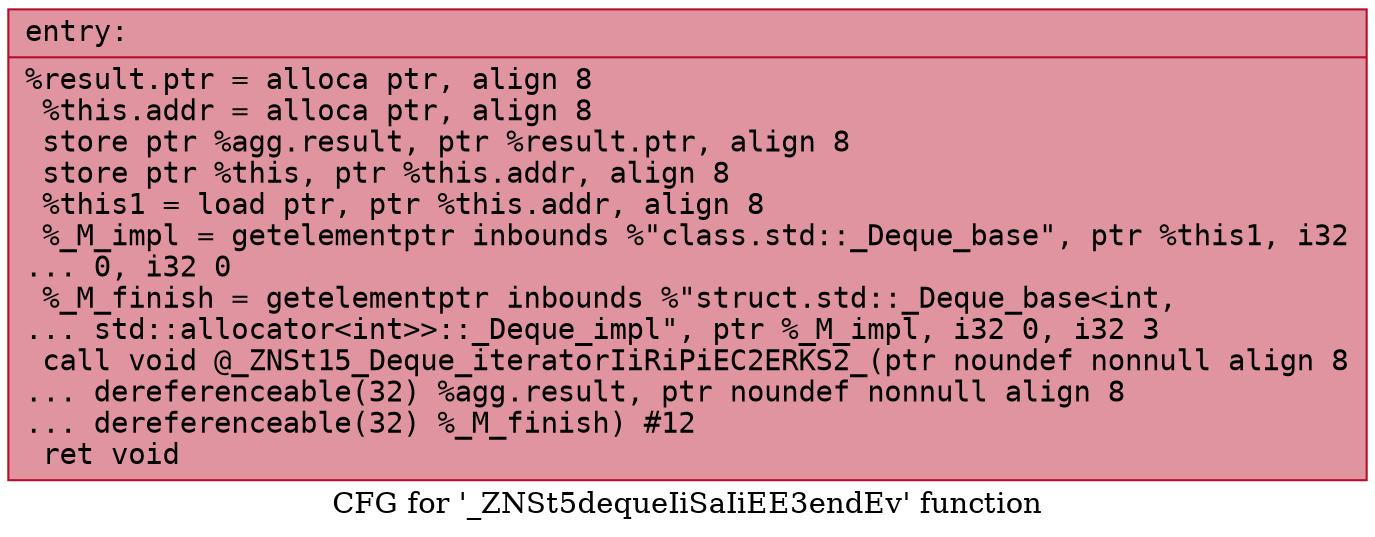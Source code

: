 digraph "CFG for '_ZNSt5dequeIiSaIiEE3endEv' function" {
	label="CFG for '_ZNSt5dequeIiSaIiEE3endEv' function";

	Node0x560dca0c3a00 [shape=record,color="#b70d28ff", style=filled, fillcolor="#b70d2870" fontname="Courier",label="{entry:\l|  %result.ptr = alloca ptr, align 8\l  %this.addr = alloca ptr, align 8\l  store ptr %agg.result, ptr %result.ptr, align 8\l  store ptr %this, ptr %this.addr, align 8\l  %this1 = load ptr, ptr %this.addr, align 8\l  %_M_impl = getelementptr inbounds %\"class.std::_Deque_base\", ptr %this1, i32\l... 0, i32 0\l  %_M_finish = getelementptr inbounds %\"struct.std::_Deque_base\<int,\l... std::allocator\<int\>\>::_Deque_impl\", ptr %_M_impl, i32 0, i32 3\l  call void @_ZNSt15_Deque_iteratorIiRiPiEC2ERKS2_(ptr noundef nonnull align 8\l... dereferenceable(32) %agg.result, ptr noundef nonnull align 8\l... dereferenceable(32) %_M_finish) #12\l  ret void\l}"];
}
